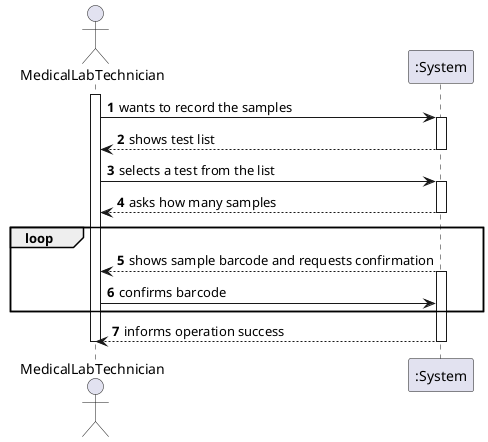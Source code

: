@startuml

autonumber
actor MedicalLabTechnician as MLT
participant ":System" as S
activate MLT
MLT -> S: wants to record the samples
activate S
S --> MLT: shows test list
deactivate S
MLT -> S: selects a test from the list
activate S
S --> MLT: asks how many samples
deactivate S
loop
S --> MLT: shows sample barcode and requests confirmation
activate S
MLT -> S: confirms barcode
end
S --> MLT: informs operation success
deactivate S
deactivate MLT
@enduml
